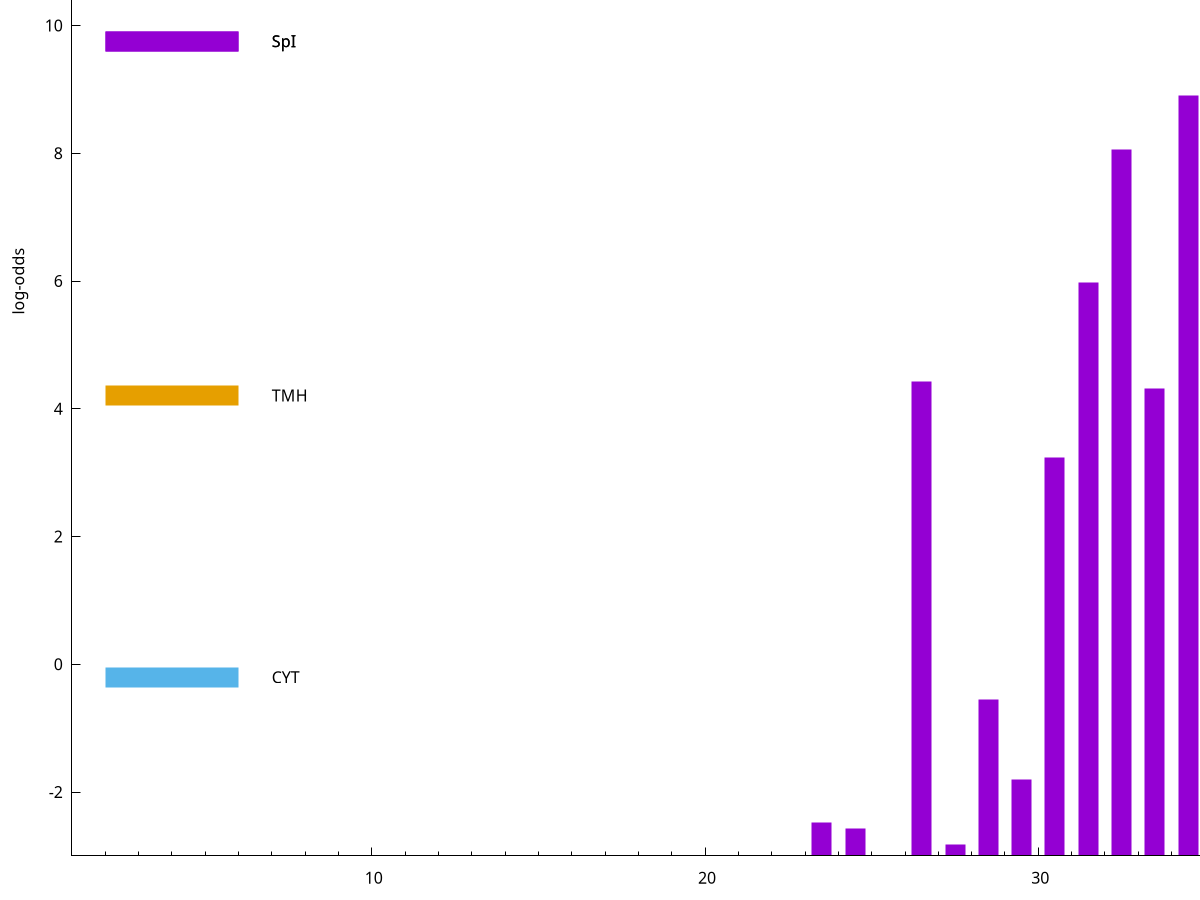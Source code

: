 set title "LipoP predictions for SRR5666568.gff"
set size 2., 1.4
set xrange [1:70] 
set mxtics 10
set yrange [-3:15]
set y2range [0:18]
set ylabel "log-odds"
set term postscript eps color solid "Helvetica" 30
set output "SRR5666568.gff565.eps"
set arrow from 2,9.75448 to 6,9.75448 nohead lt 1 lw 20
set label "SpI" at 7,9.75448
set arrow from 2,4.21008 to 6,4.21008 nohead lt 4 lw 20
set label "TMH" at 7,4.21008
set arrow from 2,-0.200913 to 6,-0.200913 nohead lt 3 lw 20
set label "CYT" at 7,-0.200913
set arrow from 2,9.75448 to 6,9.75448 nohead lt 1 lw 20
set label "SpI" at 7,9.75448
# NOTE: The scores below are the log-odds scores with the threshold
# NOTE: subtracted (a hack to make gnuplot make the histogram all
# NOTE: look nice).
plot "-" axes x1y2 title "" with impulses lt 1 lw 20
34.500000 11.906440
32.500000 11.063810
31.500000 8.975130
26.500000 7.427310
33.500000 7.314860
30.500000 6.240060
37.500000 2.881525
28.500000 2.449705
29.500000 1.197800
23.500000 0.519190
24.500000 0.424250
27.500000 0.171980
e
exit
